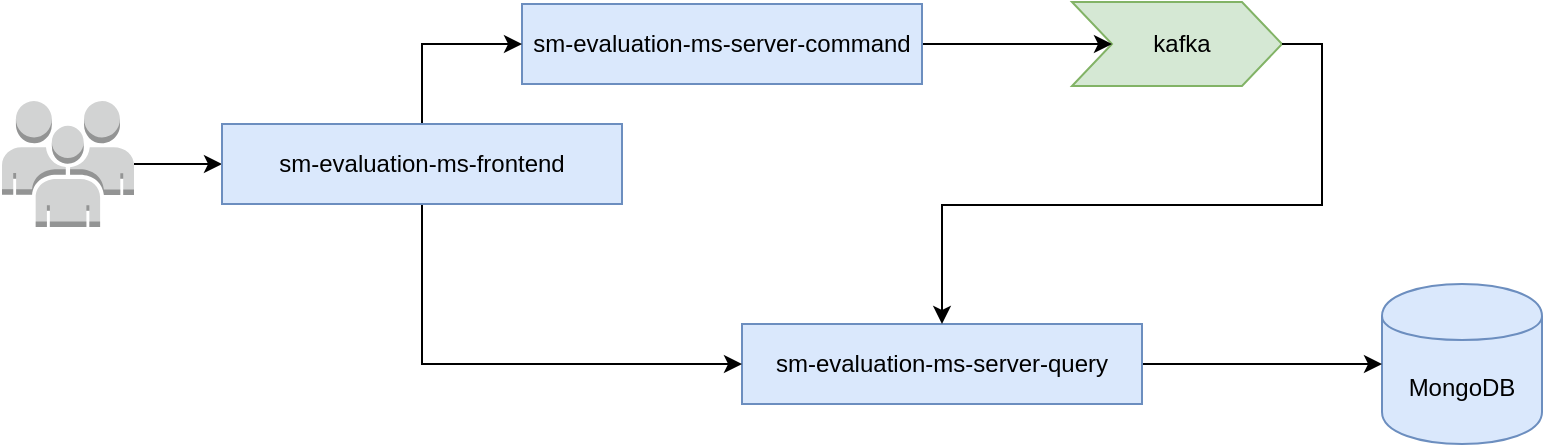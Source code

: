 <mxfile version="12.9.9" type="device"><diagram id="zZOyHdq2KvMrymyiurN5" name="Page-1"><mxGraphModel dx="1599" dy="666" grid="1" gridSize="10" guides="1" tooltips="1" connect="1" arrows="1" fold="1" page="1" pageScale="1" pageWidth="850" pageHeight="1100" math="0" shadow="0"><root><mxCell id="0"/><mxCell id="1" parent="0"/><mxCell id="7V4PZXA2M_Cud8PZ_Of8-1" value="" style="shape=step;perimeter=stepPerimeter;whiteSpace=wrap;html=1;fixedSize=1;fillColor=#d5e8d4;strokeColor=#82b366;" vertex="1" parent="1"><mxGeometry x="445" y="199" width="105" height="42" as="geometry"/></mxCell><mxCell id="wl86E-wasU708fYsIVTZ-1" value="MongoDB" style="shape=cylinder;whiteSpace=wrap;html=1;boundedLbl=1;backgroundOutline=1;fillColor=#dae8fc;strokeColor=#6c8ebf;" parent="1" vertex="1"><mxGeometry x="600" y="340" width="80" height="80" as="geometry"/></mxCell><mxCell id="HQ1scwIn_uQUgmR_rU5A-2" style="edgeStyle=orthogonalEdgeStyle;rounded=0;orthogonalLoop=1;jettySize=auto;html=1;entryX=0;entryY=0.5;entryDx=0;entryDy=0;" parent="1" source="wl86E-wasU708fYsIVTZ-2" target="7V4PZXA2M_Cud8PZ_Of8-1" edge="1"><mxGeometry relative="1" as="geometry"><mxPoint x="420" y="150" as="targetPoint"/></mxGeometry></mxCell><mxCell id="wl86E-wasU708fYsIVTZ-2" value="sm-evaluation-ms-server-command" style="rounded=0;whiteSpace=wrap;html=1;fillColor=#dae8fc;strokeColor=#6c8ebf;" parent="1" vertex="1"><mxGeometry x="170" y="200" width="200" height="40" as="geometry"/></mxCell><mxCell id="wl86E-wasU708fYsIVTZ-9" style="edgeStyle=orthogonalEdgeStyle;rounded=0;orthogonalLoop=1;jettySize=auto;html=1;entryX=0;entryY=0.5;entryDx=0;entryDy=0;" parent="1" source="wl86E-wasU708fYsIVTZ-3" target="wl86E-wasU708fYsIVTZ-1" edge="1"><mxGeometry relative="1" as="geometry"><Array as="points"/></mxGeometry></mxCell><mxCell id="wl86E-wasU708fYsIVTZ-3" value="sm-evaluation-ms-server-query" style="rounded=0;whiteSpace=wrap;html=1;fillColor=#dae8fc;strokeColor=#6c8ebf;" parent="1" vertex="1"><mxGeometry x="280" y="360" width="200" height="40" as="geometry"/></mxCell><mxCell id="wl86E-wasU708fYsIVTZ-7" style="edgeStyle=orthogonalEdgeStyle;rounded=0;orthogonalLoop=1;jettySize=auto;html=1;entryX=0;entryY=0.5;entryDx=0;entryDy=0;exitX=0.5;exitY=0;exitDx=0;exitDy=0;" parent="1" source="wl86E-wasU708fYsIVTZ-12" target="wl86E-wasU708fYsIVTZ-2" edge="1"><mxGeometry relative="1" as="geometry"><Array as="points"><mxPoint x="120" y="220"/></Array></mxGeometry></mxCell><mxCell id="wl86E-wasU708fYsIVTZ-10" style="edgeStyle=orthogonalEdgeStyle;rounded=0;orthogonalLoop=1;jettySize=auto;html=1;entryX=0;entryY=0.5;entryDx=0;entryDy=0;exitX=0.5;exitY=1;exitDx=0;exitDy=0;" parent="1" source="wl86E-wasU708fYsIVTZ-12" target="wl86E-wasU708fYsIVTZ-3" edge="1"><mxGeometry relative="1" as="geometry"><Array as="points"><mxPoint x="120" y="380"/></Array></mxGeometry></mxCell><mxCell id="wl86E-wasU708fYsIVTZ-13" style="edgeStyle=orthogonalEdgeStyle;rounded=0;orthogonalLoop=1;jettySize=auto;html=1;entryX=0;entryY=0.5;entryDx=0;entryDy=0;" parent="1" source="wl86E-wasU708fYsIVTZ-6" target="wl86E-wasU708fYsIVTZ-12" edge="1"><mxGeometry relative="1" as="geometry"/></mxCell><mxCell id="wl86E-wasU708fYsIVTZ-6" value="" style="outlineConnect=0;dashed=0;verticalLabelPosition=bottom;verticalAlign=top;align=center;html=1;shape=mxgraph.aws3.users;fillColor=#D2D3D3;gradientColor=none;" parent="1" vertex="1"><mxGeometry x="-90" y="248.5" width="66" height="63" as="geometry"/></mxCell><mxCell id="wl86E-wasU708fYsIVTZ-12" value="sm-evaluation-ms-frontend" style="rounded=0;whiteSpace=wrap;html=1;fillColor=#dae8fc;strokeColor=#6c8ebf;" parent="1" vertex="1"><mxGeometry x="20" y="260" width="200" height="40" as="geometry"/></mxCell><mxCell id="HQ1scwIn_uQUgmR_rU5A-3" style="edgeStyle=orthogonalEdgeStyle;rounded=0;orthogonalLoop=1;jettySize=auto;html=1;exitX=1;exitY=0.5;exitDx=0;exitDy=0;" parent="1" source="7V4PZXA2M_Cud8PZ_Of8-1" target="wl86E-wasU708fYsIVTZ-3" edge="1"><mxGeometry relative="1" as="geometry"><mxPoint x="590" y="280" as="sourcePoint"/></mxGeometry></mxCell><mxCell id="HQ1scwIn_uQUgmR_rU5A-4" value="kafka" style="text;html=1;strokeColor=none;fillColor=none;align=center;verticalAlign=middle;whiteSpace=wrap;rounded=0;" parent="1" vertex="1"><mxGeometry x="470" y="205" width="60" height="30" as="geometry"/></mxCell></root></mxGraphModel></diagram></mxfile>